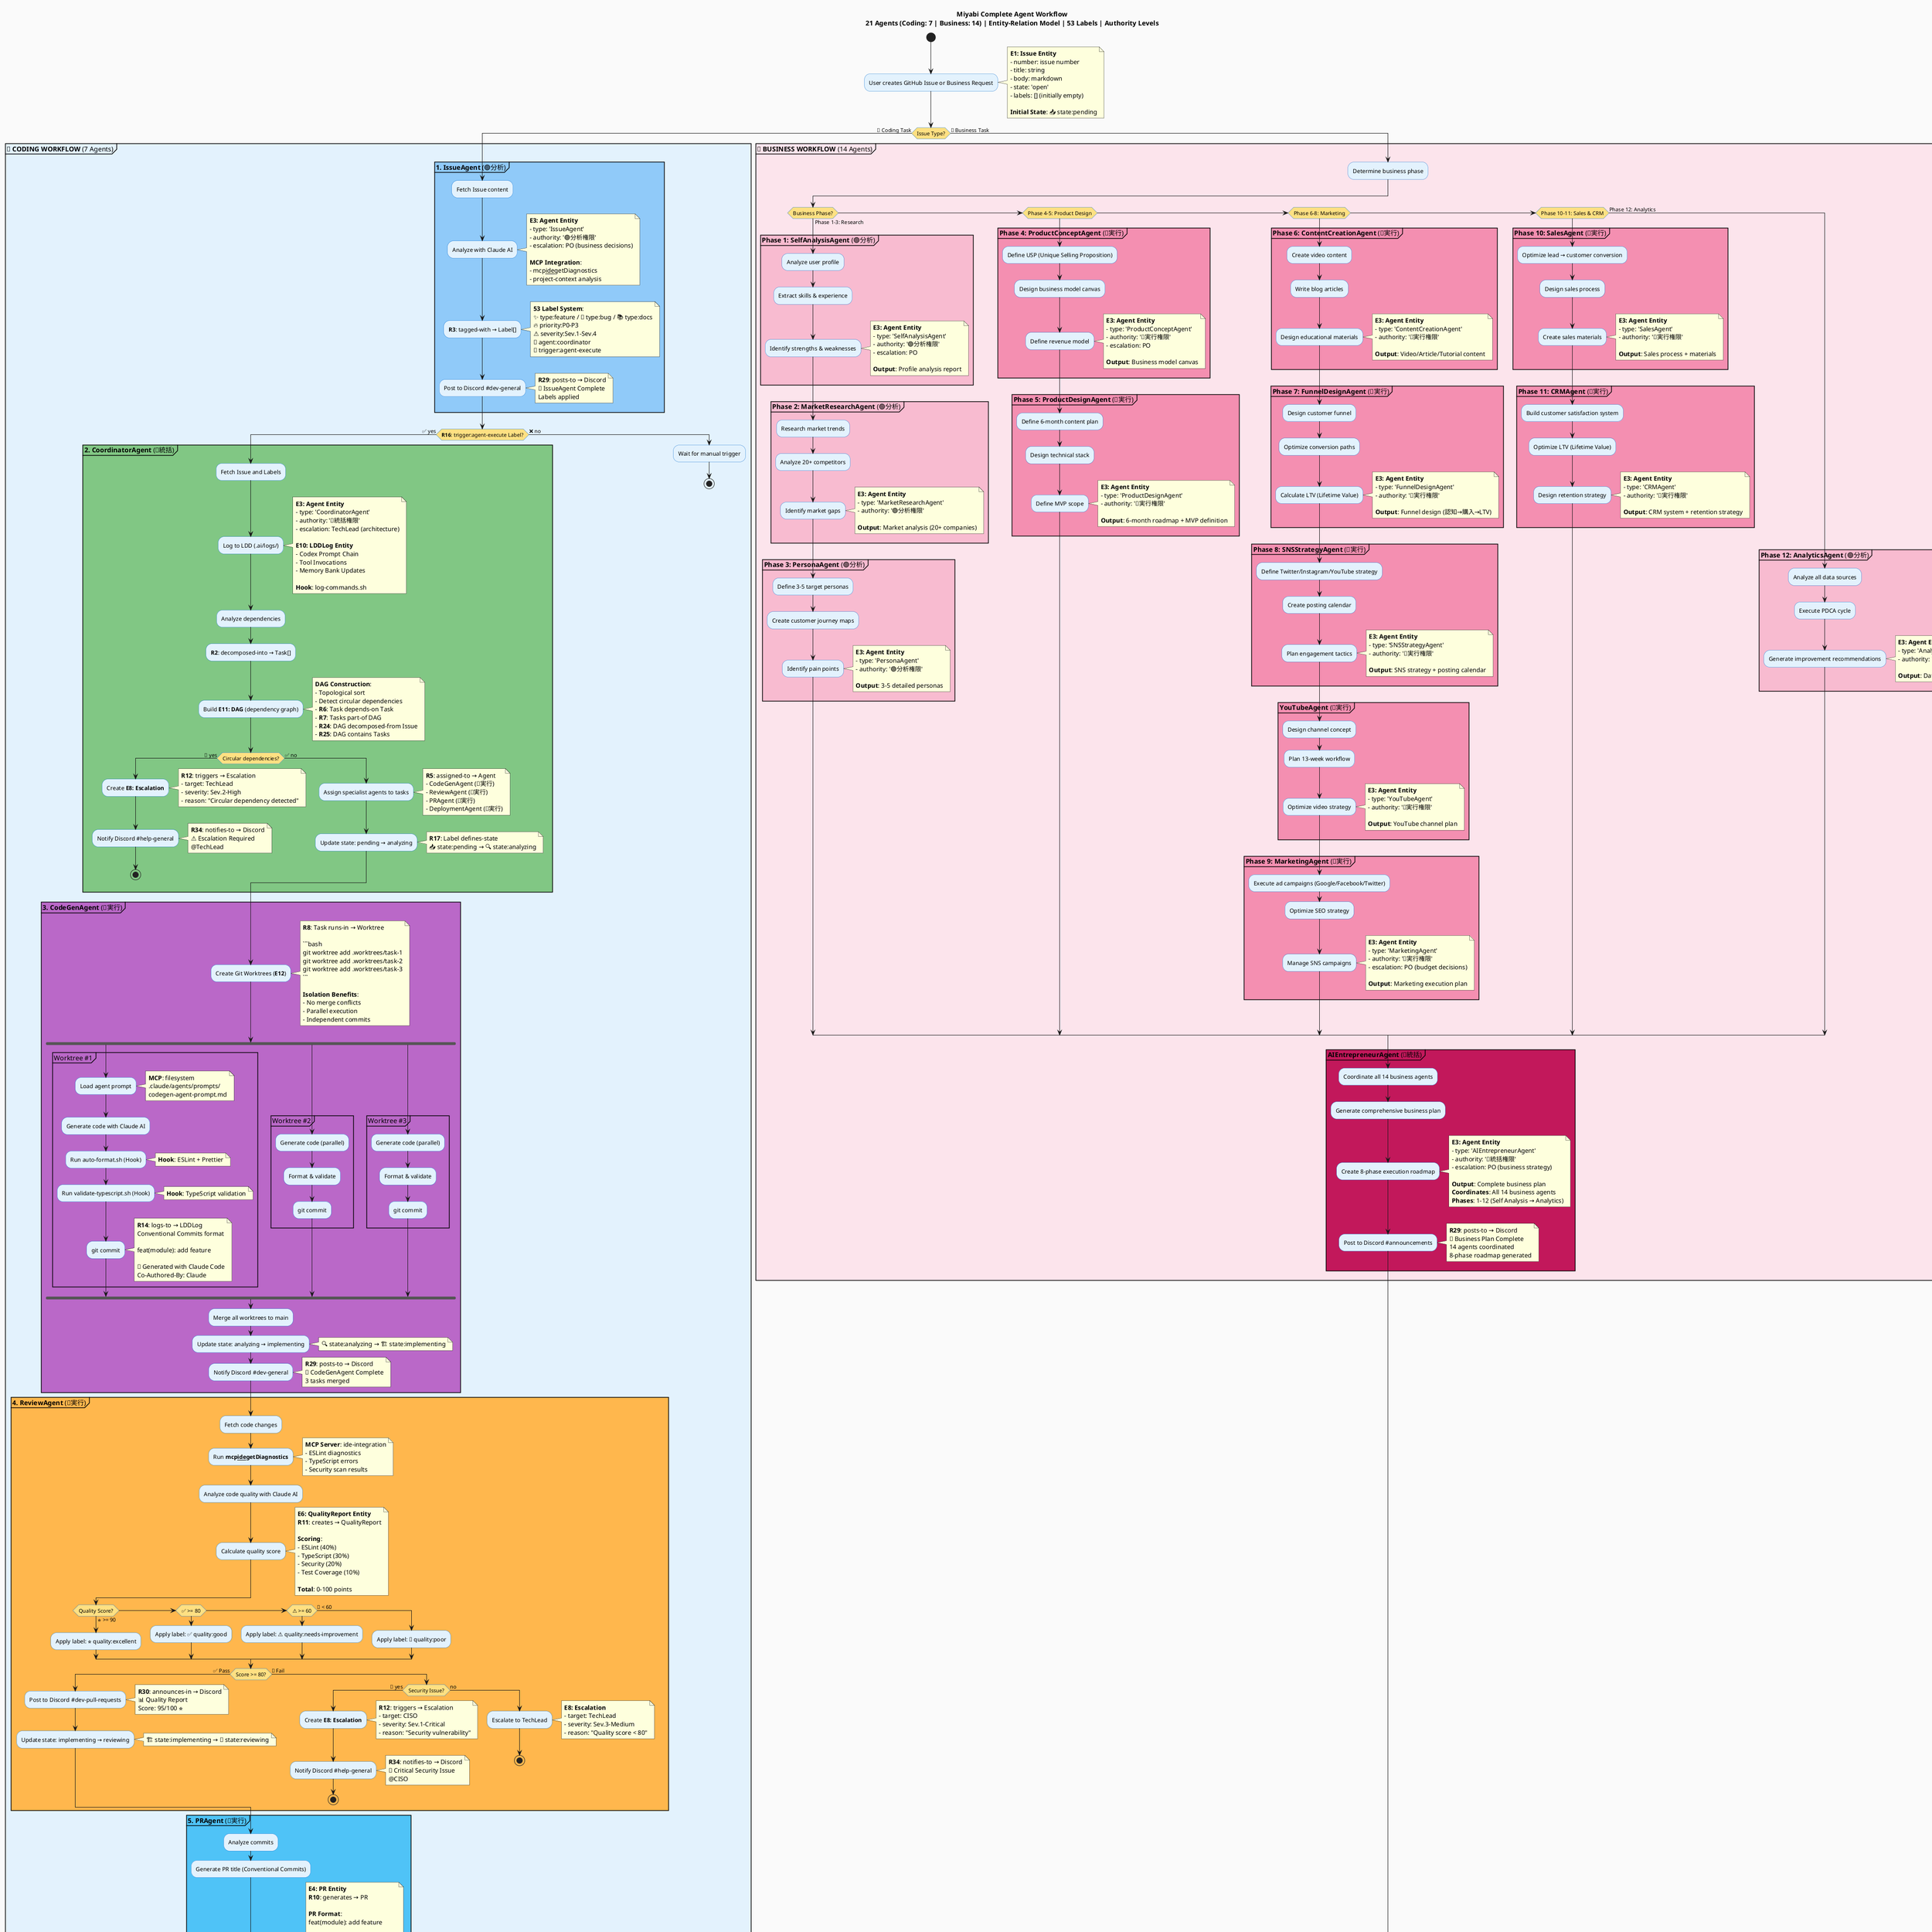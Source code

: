 @startuml Miyabi Complete Agent Workflow (21 Agents)

!define AGENT_COLOR #FFF3E0
!define STATE_COLOR #E8F5E9
!define ACTION_COLOR #E3F2FD
!define BUSINESS_COLOR #FCE4EC
!define ESCALATION_COLOR #FFCCBC

skinparam backgroundColor #FAFAFA
skinparam shadowing false
skinparam activity {
    BackgroundColor ACTION_COLOR
    BorderColor #1976D2
    DiamondBackgroundColor #FFE082
}

title **Miyabi Complete Agent Workflow**\n21 Agents (Coding: 7 | Business: 14) | Entity-Relation Model | 53 Labels | Authority Levels

start

:User creates GitHub Issue or Business Request;
note right
  **E1: Issue Entity**
  - number: issue number
  - title: string
  - body: markdown
  - state: 'open'
  - labels: [] (initially empty)

  **Initial State**: 📥 state:pending
end note

' ============================================================================
' WORKFLOW BRANCH: Coding vs Business
' ============================================================================

if (Issue Type?) then (🔧 Coding Task)

  ' ==========================================================================
  ' CODING WORKFLOW (7 Agents)
  ' ==========================================================================

  partition "🔧 **CODING WORKFLOW** (7 Agents)" #E3F2FD {

    ' ----------------------------------------------------------------------
    ' 1. IssueAgent (🟢分析権限)
    ' ----------------------------------------------------------------------
    partition "**1. IssueAgent** (🟢分析)" #90CAF9 {
      :Fetch Issue content;
      :Analyze with Claude AI;
      note right
        **E3: Agent Entity**
        - type: 'IssueAgent'
        - authority: '🟢分析権限'
        - escalation: PO (business decisions)

        **MCP Integration**:
        - mcp__ide__getDiagnostics
        - project-context analysis
      end note

      :**R3**: tagged-with → Label[];
      note right
        **53 Label System**:
        ✨ type:feature / 🐛 type:bug / 📚 type:docs
        🔥 priority:P0-P3
        ⚠️ severity:Sev.1-Sev.4
        🤖 agent:coordinator
        🤖 trigger:agent-execute
      end note

      :Post to Discord #dev-general;
      note right
        **R29**: posts-to → Discord
        🤖 IssueAgent Complete
        Labels applied
      end note
    }

    ' ----------------------------------------------------------------------
    ' 2. Check for trigger:agent-execute label
    ' ----------------------------------------------------------------------

    if (**R16**: trigger:agent-execute Label?) then (✅ yes)

      ' --------------------------------------------------------------------
      ' 3. CoordinatorAgent (🔴統括権限)
      ' --------------------------------------------------------------------
      partition "**2. CoordinatorAgent** (🔴統括)" #81C784 {
        :Fetch Issue and Labels;
        :Log to LDD (.ai/logs/);
        note right
          **E3: Agent Entity**
          - type: 'CoordinatorAgent'
          - authority: '🔴統括権限'
          - escalation: TechLead (architecture)

          **E10: LDDLog Entity**
          - Codex Prompt Chain
          - Tool Invocations
          - Memory Bank Updates

          **Hook**: log-commands.sh
        end note

        :Analyze dependencies;
        :**R2**: decomposed-into → Task[];
        :Build **E11: DAG** (dependency graph);
        note right
          **DAG Construction**:
          - Topological sort
          - Detect circular dependencies
          - **R6**: Task depends-on Task
          - **R7**: Tasks part-of DAG
          - **R24**: DAG decomposed-from Issue
          - **R25**: DAG contains Tasks
        end note

        if (Circular dependencies?) then (🚨 yes)
          :Create **E8: Escalation**;
          note right
            **R12**: triggers → Escalation
            - target: TechLead
            - severity: Sev.2-High
            - reason: "Circular dependency detected"
          end note
          :Notify Discord #help-general;
          note right
            **R34**: notifies-to → Discord
            ⚠️ Escalation Required
            @TechLead
          end note
          stop
        else (✅ no)
          :Assign specialist agents to tasks;
          note right
            **R5**: assigned-to → Agent
            - CodeGenAgent (🔵実行)
            - ReviewAgent (🔵実行)
            - PRAgent (🔵実行)
            - DeploymentAgent (🔵実行)
          end note

          :Update state: pending → analyzing;
          note right
            **R17**: Label defines-state
            📥 state:pending → 🔍 state:analyzing
          end note
        endif
      }

      ' --------------------------------------------------------------------
      ' 4. CodeGenAgent (🔵実行権限) - Parallel Execution
      ' --------------------------------------------------------------------
      partition "**3. CodeGenAgent** (🔵実行)" #BA68C8 {
        :Create Git Worktrees (**E12**);
        note right
          **R8**: Task runs-in → Worktree

          ```bash
          git worktree add .worktrees/task-1
          git worktree add .worktrees/task-2
          git worktree add .worktrees/task-3
          ```

          **Isolation Benefits**:
          - No merge conflicts
          - Parallel execution
          - Independent commits
        end note

        fork
          partition "Worktree #1" {
            :Load agent prompt;
            note right
              **MCP**: filesystem
              .claude/agents/prompts/
              codegen-agent-prompt.md
            end note
            :Generate code with Claude AI;
            :Run auto-format.sh (Hook);
            note right
              **Hook**: ESLint + Prettier
            end note
            :Run validate-typescript.sh (Hook);
            note right
              **Hook**: TypeScript validation
            end note
            :git commit;
            note right
              **R14**: logs-to → LDDLog
              Conventional Commits format

              feat(module): add feature

              🤖 Generated with Claude Code
              Co-Authored-By: Claude
            end note
          }
        fork again
          partition "Worktree #2" {
            :Generate code (parallel);
            :Format & validate;
            :git commit;
          }
        fork again
          partition "Worktree #3" {
            :Generate code (parallel);
            :Format & validate;
            :git commit;
          }
        end fork

        :Merge all worktrees to main;
        :Update state: analyzing → implementing;
        note right
          🔍 state:analyzing → 🏗️ state:implementing
        end note

        :Notify Discord #dev-general;
        note right
          **R29**: posts-to → Discord
          🤖 CodeGenAgent Complete
          3 tasks merged
        end note
      }

      ' --------------------------------------------------------------------
      ' 5. ReviewAgent (🔵実行権限)
      ' --------------------------------------------------------------------
      partition "**4. ReviewAgent** (🔵実行)" #FFB74D {
        :Fetch code changes;
        :Run **mcp__ide__getDiagnostics**;
        note right
          **MCP Server**: ide-integration
          - ESLint diagnostics
          - TypeScript errors
          - Security scan results
        end note

        :Analyze code quality with Claude AI;
        :Calculate quality score;
        note right
          **E6: QualityReport Entity**
          **R11**: creates → QualityReport

          **Scoring**:
          - ESLint (40%)
          - TypeScript (30%)
          - Security (20%)
          - Test Coverage (10%)

          **Total**: 0-100 points
        end note

        if (Quality Score?) then (⭐ >= 90)
          :Apply label: ⭐ quality:excellent;
        else if (✅ >= 80)
          :Apply label: ✅ quality:good;
        else if (⚠️ >= 60)
          :Apply label: ⚠️ quality:needs-improvement;
        else (🔴 < 60)
          :Apply label: 🔴 quality:poor;
        endif

        if (Score >= 80?) then (✅ Pass)
          :Post to Discord #dev-pull-requests;
          note right
            **R30**: announces-in → Discord
            📊 Quality Report
            Score: 95/100 ⭐
          end note

          :Update state: implementing → reviewing;
          note right
            🏗️ state:implementing → 👀 state:reviewing
          end note
        else (🔴 Fail)
          if (Security Issue?) then (🔐 yes)
            :Create **E8: Escalation**;
            note right
              **R12**: triggers → Escalation
              - target: CISO
              - severity: Sev.1-Critical
              - reason: "Security vulnerability"
            end note
            :Notify Discord #help-general;
            note right
              **R34**: notifies-to → Discord
              🚨 Critical Security Issue
              @CISO
            end note
            stop
          else (no)
            :Escalate to TechLead;
            note right
              **E8: Escalation**
              - target: TechLead
              - severity: Sev.3-Medium
              - reason: "Quality score < 80"
            end note
            stop
          endif
        endif
      }

      ' --------------------------------------------------------------------
      ' 6. PRAgent (🔵実行権限)
      ' --------------------------------------------------------------------
      partition "**5. PRAgent** (🔵実行)" #4FC3F7 {
        :Analyze commits;
        :Generate PR title (Conventional Commits);
        :Generate PR body (markdown);
        note right
          **E4: PR Entity**
          **R10**: generates → PR

          **PR Format**:
          feat(module): add feature

          Closes #123

          ## Changes
          - Feature 1
          - Feature 2

          ## Quality Report
          Score: 95/100 ⭐

          🤖 Generated with Claude Code
          Co-Authored-By: Claude
        end note

        :Attach QualityReport (**E6**);
        note right
          **R20**: PR has QualityReport
          **R23**: QualityReport attached-to PR
        end note

        :Create Draft PR;
        note right
          **R4**: Issue creates → PR
          **R21**: PR attached-to → Issue
        end note

        :Post to Discord #release-notes;
        note right
          **R31**: announces-in → Discord
          🎉 New Pull Request
          PR #456: feat(auth)
          Quality: 95/100 ⭐
        end note
      }

      ' --------------------------------------------------------------------
      ' 7. DeploymentAgent (🔵実行権限)
      ' --------------------------------------------------------------------

      :Human reviews & merges PR;

      partition "**6. DeploymentAgent** (🔵実行)" #FF8A65 {
        :Trigger on PR merge;
        :Run tests;
        :Build project;
        note right
          **E3: Agent Entity**
          - type: 'DeploymentAgent'
          - authority: '🔵実行権限'
          - escalation: CTO (production)

          **Hook**: agent-event.sh
        end note

        if (Target Environment?) then (🚀 Production)
          if (Requires CTO Approval?) then (yes)
            :Create **E8: Escalation**;
            note right
              **R12**: triggers → Escalation
              - target: CTO
              - severity: Sev.1-Critical
              - reason: "Production deployment"
            end note
            :Wait for CTO approval;
          else (no)
          endif
        else (🧪 Staging)
        endif

        :Deploy to target;
        :Health check;
        note right
          **E9: Deployment Entity**
          **R13**: performs → Deployment

          - environment: 'production' | 'staging'
          - version: 'v1.2.0'
          - autoRollback: true
          - healthCheckUrl: string
        end note

        if (Health Check?) then (✅ Pass)
          :Post to Discord #announcements;
          note right
            **R32**: notifies-to → Discord
            🚀 Deployment Complete
            Version: v1.2.0
            Environment: Production
          end note

          :Update state: reviewing → done;
          note right
            👀 state:reviewing → ✅ state:done
          end note
        else (🔴 Fail)
          :Auto-rollback;
          :Escalate to DevOps;
          note right
            **E8: Escalation**
            - target: DevOps
            - severity: Sev.1-Critical
            - reason: "Deployment health check failed"
          end note
          stop
        endif
      }

      ' --------------------------------------------------------------------
      ' 8. Hooks Integration (7th Coding Agent)
      ' --------------------------------------------------------------------
      partition "**7. Hooks Integration**" #FFCCBC {
        note right
          **4 Hooks Active**:
          ✅ auto-format.sh - ESLint/Prettier
          ✅ validate-typescript.sh - Type check
          ✅ log-commands.sh - LDD logging
          ✅ agent-event.sh - Dashboard events

          **Integration Points**:
          - Pre-commit: format + validate
          - Post-execution: logging + events
          - Dashboard: Real-time Agent status
        end note
      }

    else (❌ no)
      :Wait for manual trigger;
      stop
    endif

  }

else (💼 Business Task)

  ' ==========================================================================
  ' BUSINESS WORKFLOW (14 Agents)
  ' ==========================================================================

  partition "💼 **BUSINESS WORKFLOW** (14 Agents)" #FCE4EC {

    :Determine business phase;

    if (Business Phase?) then (Phase 1-3: Research)

      ' --------------------------------------------------------------------
      ' Phase 1: Self Analysis
      ' --------------------------------------------------------------------
      partition "**Phase 1: SelfAnalysisAgent** (🟢分析)" #F8BBD0 {
        :Analyze user profile;
        :Extract skills & experience;
        :Identify strengths & weaknesses;
        note right
          **E3: Agent Entity**
          - type: 'SelfAnalysisAgent'
          - authority: '🟢分析権限'
          - escalation: PO

          **Output**: Profile analysis report
        end note
      }

      ' --------------------------------------------------------------------
      ' Phase 2: Market Research
      ' --------------------------------------------------------------------
      partition "**Phase 2: MarketResearchAgent** (🟢分析)" #F8BBD0 {
        :Research market trends;
        :Analyze 20+ competitors;
        :Identify market gaps;
        note right
          **E3: Agent Entity**
          - type: 'MarketResearchAgent'
          - authority: '🟢分析権限'

          **Output**: Market analysis (20+ companies)
        end note
      }

      ' --------------------------------------------------------------------
      ' Phase 3: Persona Definition
      ' --------------------------------------------------------------------
      partition "**Phase 3: PersonaAgent** (🟢分析)" #F8BBD0 {
        :Define 3-5 target personas;
        :Create customer journey maps;
        :Identify pain points;
        note right
          **E3: Agent Entity**
          - type: 'PersonaAgent'
          - authority: '🟢分析権限'

          **Output**: 3-5 detailed personas
        end note
      }

    else if (Phase 4-5: Product Design)

      ' --------------------------------------------------------------------
      ' Phase 4: Product Concept
      ' --------------------------------------------------------------------
      partition "**Phase 4: ProductConceptAgent** (🔵実行)" #F48FB1 {
        :Define USP (Unique Selling Proposition);
        :Design business model canvas;
        :Define revenue model;
        note right
          **E3: Agent Entity**
          - type: 'ProductConceptAgent'
          - authority: '🔵実行権限'
          - escalation: PO

          **Output**: Business model canvas
        end note
      }

      ' --------------------------------------------------------------------
      ' Phase 5: Product Design
      ' --------------------------------------------------------------------
      partition "**Phase 5: ProductDesignAgent** (🔵実行)" #F48FB1 {
        :Define 6-month content plan;
        :Design technical stack;
        :Define MVP scope;
        note right
          **E3: Agent Entity**
          - type: 'ProductDesignAgent'
          - authority: '🔵実行権限'

          **Output**: 6-month roadmap + MVP definition
        end note
      }

    else if (Phase 6-8: Marketing)

      ' --------------------------------------------------------------------
      ' Phase 6: Content Creation
      ' --------------------------------------------------------------------
      partition "**Phase 6: ContentCreationAgent** (🔵実行)" #F48FB1 {
        :Create video content;
        :Write blog articles;
        :Design educational materials;
        note right
          **E3: Agent Entity**
          - type: 'ContentCreationAgent'
          - authority: '🔵実行権限'

          **Output**: Video/Article/Tutorial content
        end note
      }

      ' --------------------------------------------------------------------
      ' Phase 7: Funnel Design
      ' --------------------------------------------------------------------
      partition "**Phase 7: FunnelDesignAgent** (🔵実行)" #F48FB1 {
        :Design customer funnel;
        :Optimize conversion paths;
        :Calculate LTV (Lifetime Value);
        note right
          **E3: Agent Entity**
          - type: 'FunnelDesignAgent'
          - authority: '🔵実行権限'

          **Output**: Funnel design (認知→購入→LTV)
        end note
      }

      ' --------------------------------------------------------------------
      ' Phase 8: SNS Strategy
      ' --------------------------------------------------------------------
      partition "**Phase 8: SNSStrategyAgent** (🔵実行)" #F48FB1 {
        :Define Twitter/Instagram/YouTube strategy;
        :Create posting calendar;
        :Plan engagement tactics;
        note right
          **E3: Agent Entity**
          - type: 'SNSStrategyAgent'
          - authority: '🔵実行権限'

          **Output**: SNS strategy + posting calendar
        end note
      }

      ' --------------------------------------------------------------------
      ' YouTube Agent (Special)
      ' --------------------------------------------------------------------
      partition "**YouTubeAgent** (🔵実行)" #F48FB1 {
        :Design channel concept;
        :Plan 13-week workflow;
        :Optimize video strategy;
        note right
          **E3: Agent Entity**
          - type: 'YouTubeAgent'
          - authority: '🔵実行権限'

          **Output**: YouTube channel plan
        end note
      }

      ' --------------------------------------------------------------------
      ' Phase 9: Marketing
      ' --------------------------------------------------------------------
      partition "**Phase 9: MarketingAgent** (🔵実行)" #F48FB1 {
        :Execute ad campaigns (Google/Facebook/Twitter);
        :Optimize SEO strategy;
        :Manage SNS campaigns;
        note right
          **E3: Agent Entity**
          - type: 'MarketingAgent'
          - authority: '🔵実行権限'
          - escalation: PO (budget decisions)

          **Output**: Marketing execution plan
        end note
      }

    else if (Phase 10-11: Sales & CRM)

      ' --------------------------------------------------------------------
      ' Phase 10: Sales
      ' --------------------------------------------------------------------
      partition "**Phase 10: SalesAgent** (🔵実行)" #F48FB1 {
        :Optimize lead → customer conversion;
        :Design sales process;
        :Create sales materials;
        note right
          **E3: Agent Entity**
          - type: 'SalesAgent'
          - authority: '🔵実行権限'

          **Output**: Sales process + materials
        end note
      }

      ' --------------------------------------------------------------------
      ' Phase 11: CRM
      ' --------------------------------------------------------------------
      partition "**Phase 11: CRMAgent** (🔵実行)" #F48FB1 {
        :Build customer satisfaction system;
        :Optimize LTV (Lifetime Value);
        :Design retention strategy;
        note right
          **E3: Agent Entity**
          - type: 'CRMAgent'
          - authority: '🔵実行権限'

          **Output**: CRM system + retention strategy
        end note
      }

    else (Phase 12: Analytics)

      ' --------------------------------------------------------------------
      ' Phase 12: Analytics
      ' --------------------------------------------------------------------
      partition "**Phase 12: AnalyticsAgent** (🟢分析)" #F8BBD0 {
        :Analyze all data sources;
        :Execute PDCA cycle;
        :Generate improvement recommendations;
        note right
          **E3: Agent Entity**
          - type: 'AnalyticsAgent'
          - authority: '🟢分析権限'

          **Output**: Data analysis + PDCA report
        end note
      }

    endif

    ' ------------------------------------------------------------------------
    ' AIEntrepreneurAgent (統括Agent)
    ' ------------------------------------------------------------------------
    partition "**AIEntrepreneurAgent** (🔴統括)" #C2185B {
      :Coordinate all 14 business agents;
      :Generate comprehensive business plan;
      :Create 8-phase execution roadmap;
      note right
        **E3: Agent Entity**
        - type: 'AIEntrepreneurAgent'
        - authority: '🔴統括権限'
        - escalation: PO (business strategy)

        **Output**: Complete business plan
        **Coordinates**: All 14 business agents
        **Phases**: 1-12 (Self Analysis → Analytics)
      end note

      :Post to Discord #announcements;
      note right
        **R29**: posts-to → Discord
        🎯 Business Plan Complete
        14 agents coordinated
        8-phase roadmap generated
      end note
    }

  }

endif

' ============================================================================
' FINAL LOGGING & COMPLETION
' ============================================================================

:Log to **E10: LDDLog**;
note right
  **R14**: logs-to → LDDLog

  **.ai/logs/YYYY-MM-DD.md**:
  - Codex Prompt Chain
  - Tool Invocations
  - Memory Bank Updates
  - Next Steps
end note

:Close Issue or Complete Business Plan;
note right
  **Final Labels**:
  ✅ state:done
  ⭐ quality:excellent (Coding)
  🎯 business:complete (Business)
end note

stop

' ============================================================================
' LEGEND
' ============================================================================

legend bottom left
  **Miyabi Complete Agent Workflow**

  **21 Agents Total**:

  **🔧 Coding Agents (7)**:
  1. IssueAgent (🟢分析) - Issue analysis & labeling
  2. CoordinatorAgent (🔴統括) - Task decomposition & DAG
  3. CodeGenAgent (🔵実行) - AI code generation
  4. ReviewAgent (🔵実行) - Quality scoring (0-100)
  5. PRAgent (🔵実行) - PR creation (Conventional Commits)
  6. DeploymentAgent (🔵実行) - CI/CD deployment
  7. Hooks Integration (-) - 4 hooks (format/validate/log/events)

  **💼 Business Agents (14)**:
  8. AIEntrepreneurAgent (🔴統括) - Business plan coordination
  9. SelfAnalysisAgent (🟢分析) - Phase 1: Self analysis
  10. MarketResearchAgent (🟢分析) - Phase 2: Market research (20+ companies)
  11. PersonaAgent (🟢分析) - Phase 3: Persona definition (3-5 personas)
  12. ProductConceptAgent (🔵実行) - Phase 4: Product concept & USP
  13. ProductDesignAgent (🔵実行) - Phase 5: Product design (6-month plan)
  14. ContentCreationAgent (🔵実行) - Phase 6: Content creation
  15. FunnelDesignAgent (🔵実行) - Phase 7: Customer funnel design
  16. SNSStrategyAgent (🔵実行) - Phase 8: SNS strategy
  17. YouTubeAgent (🔵実行) - YouTube channel optimization
  18. MarketingAgent (🔵実行) - Phase 9: Marketing execution
  19. SalesAgent (🔵実行) - Phase 10: Sales optimization
  20. CRMAgent (🔵実行) - Phase 11: Customer satisfaction & LTV
  21. AnalyticsAgent (🟢分析) - Phase 12: Data analysis & PDCA

  **Authority Levels**:
  - 🔴統括 (Coordinator): CoordinatorAgent, AIEntrepreneurAgent
  - 🔵実行 (Execution): CodeGen, Review, PR, Deploy, Business Execution
  - 🟢分析 (Analysis): IssueAgent, SelfAnalysis, MarketResearch, Persona, Analytics

  **Escalation Targets**:
  - TechLead: Architecture issues, circular dependencies
  - PO: Business decisions, budget approvals
  - CISO: Security vulnerabilities (Sev.1)
  - CTO: Production deployments (Sev.1)
  - DevOps: Infrastructure failures

  **Entity-Relation Integration**:
  - E1: Issue, E2: Task, E3: Agent, E4: PR, E6: QualityReport
  - E8: Escalation, E9: Deployment, E10: LDDLog, E11: DAG, E12: Worktree
  - E13: DiscordCommunity
  - R1-R34: All relations integrated

  **53 Label System**:
  - STATE (8): pending → analyzing → implementing → reviewing → done
  - AGENT (6): agent:coordinator, agent:codegen, etc.
  - PRIORITY (4): P0-Critical → P3-Low
  - TYPE (7): feature, bug, docs, refactor, test, architecture, deployment
  - SEVERITY (4): Sev.1-Critical → Sev.4-Low
  - QUALITY (4): excellent (90-100), good (80-89), needs-improvement (60-79), poor (0-59)
  - TRIGGER (4): trigger:agent-execute, trigger:deploy-staging, etc.
  - SPECIAL (7): security, cost-watch, dependencies, etc.
  - PHASE (5): planning, implementation, testing, deployment, monitoring
  - COMMUNITY (4): good-first-issue, help-wanted, question, discussion

  **MCP Servers (5)**:
  - ide-integration: Diagnostics & code execution
  - github-enhanced: Issue/PR management
  - project-context: Dependency analysis
  - filesystem: File operations & prompt loading
  - miyabi-integration: Miyabi CLI integration

  **Hooks (4)**:
  - auto-format.sh: ESLint + Prettier (pre-commit)
  - validate-typescript.sh: Type checking (pre-commit)
  - log-commands.sh: LDD logging (user-prompt-submit)
  - agent-event.sh: Dashboard events (agent lifecycle)

  **Discord Integration**:
  - R28: Issue notifications (#announcements)
  - R29: Agent execution (#dev-general)
  - R30: Quality reports (#dev-pull-requests)
  - R31: PR announcements (#release-notes)
  - R32: Deployment notifications (#announcements)
  - R34: Escalations (#help-general)

  **Key Documentation**:
  - Entity Model: docs/ENTITY_RELATION_MODEL.md (1,721 lines)
  - Label Guide: docs/LABEL_SYSTEM_GUIDE.md (53 labels)
  - Agent Specs: .claude/agents/specs/ (21 agents)
  - Agent Prompts: .claude/agents/prompts/ (6+ prompts)
end legend

@enduml
